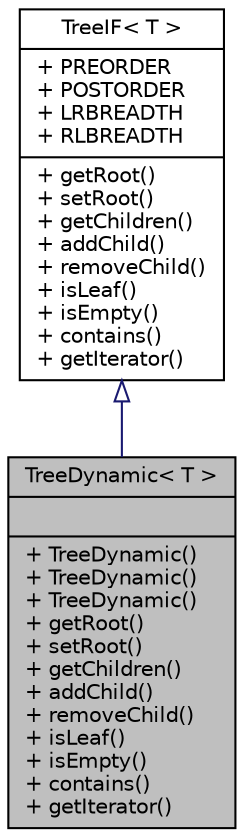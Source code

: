 digraph G
{
  edge [fontname="Helvetica",fontsize="10",labelfontname="Helvetica",labelfontsize="10"];
  node [fontname="Helvetica",fontsize="10",shape=record];
  Node1 [label="{TreeDynamic\< T \>\n||+ TreeDynamic()\l+ TreeDynamic()\l+ TreeDynamic()\l+ getRoot()\l+ setRoot()\l+ getChildren()\l+ addChild()\l+ removeChild()\l+ isLeaf()\l+ isEmpty()\l+ contains()\l+ getIterator()\l}",height=0.2,width=0.4,color="black", fillcolor="grey75", style="filled" fontcolor="black"];
  Node2 -> Node1 [dir="back",color="midnightblue",fontsize="10",style="solid",arrowtail="onormal",fontname="Helvetica"];
  Node2 [label="{TreeIF\< T \>\n|+ PREORDER\l+ POSTORDER\l+ LRBREADTH\l+ RLBREADTH\l|+ getRoot()\l+ setRoot()\l+ getChildren()\l+ addChild()\l+ removeChild()\l+ isLeaf()\l+ isEmpty()\l+ contains()\l+ getIterator()\l}",height=0.2,width=0.4,color="black", fillcolor="white", style="filled",URL="$d0/da4/interfaceTreeIF_3_01T_01_4.html"];
}
